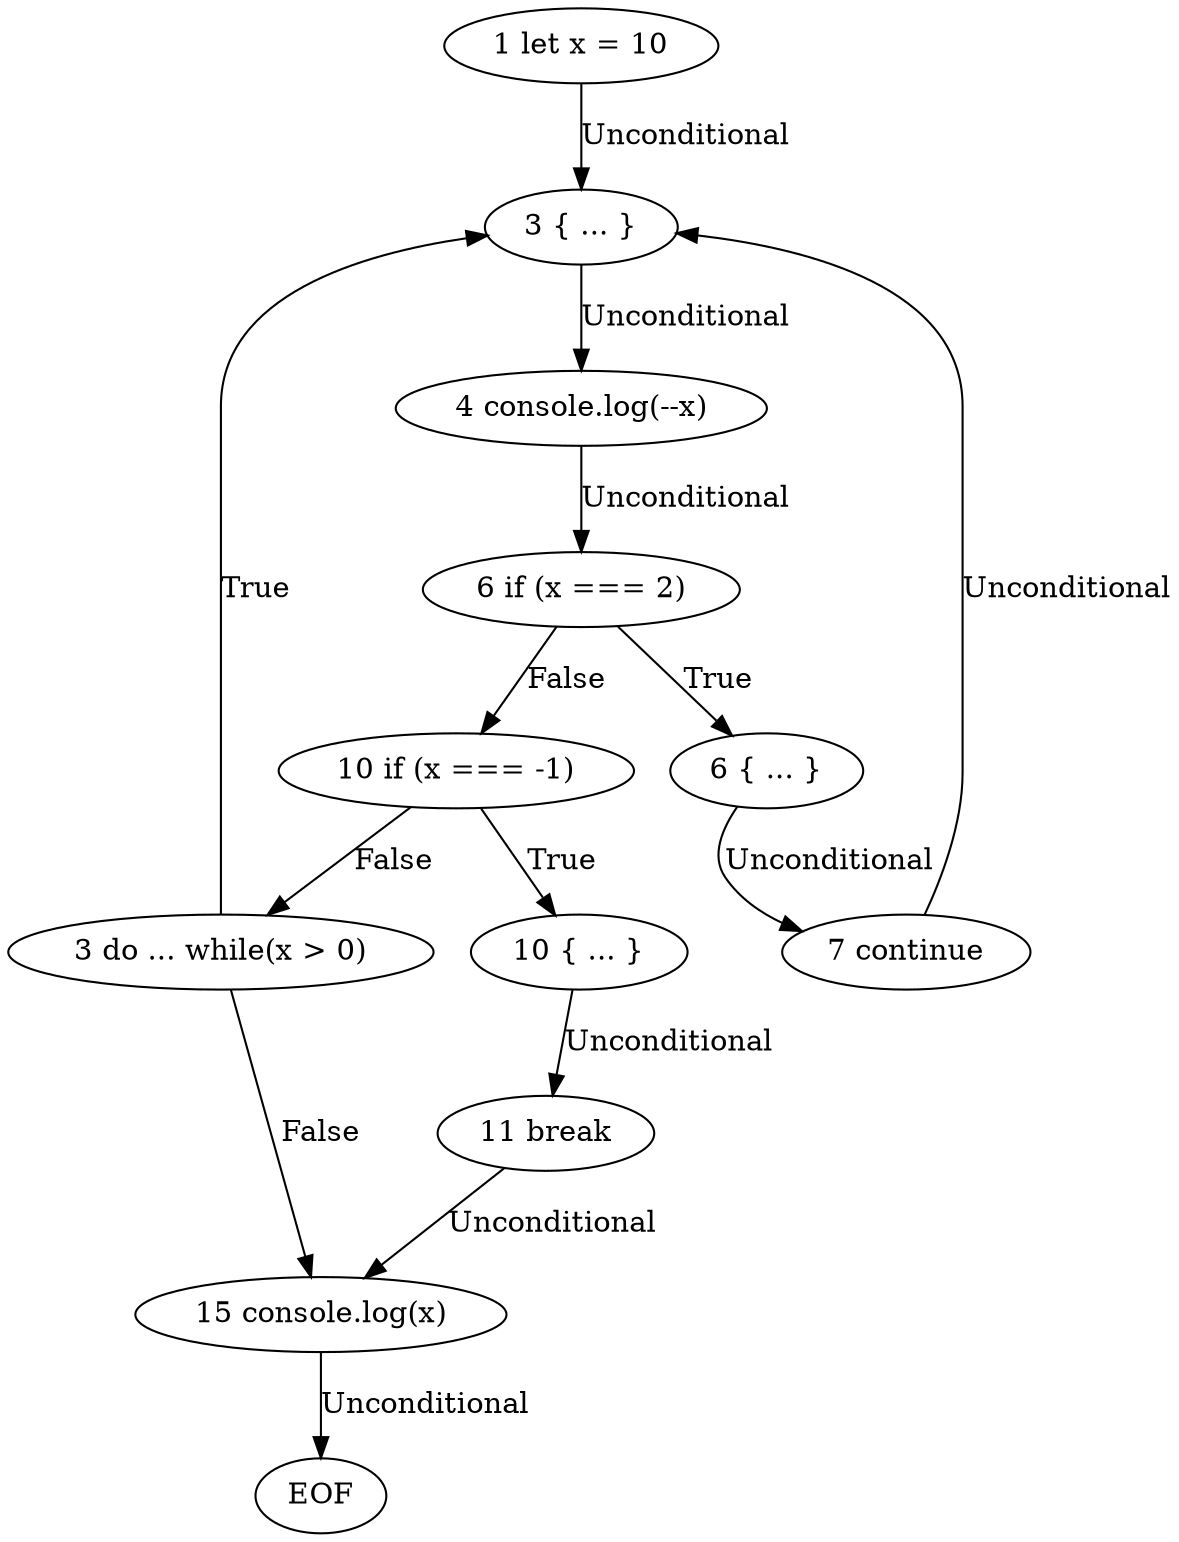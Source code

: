 digraph cfg {
  "0" [ label = "1 let x = 10" ];
  "1" [ label = "3 do ... while(x > 0)" ];
  "2" [ label = "3 { ... }" ];
  "3" [ label = "4 console.log(--x)" ];
  "4" [ label = "6 if (x === 2)" ];
  "5" [ label = "6 { ... }" ];
  "6" [ label = "7 continue" ];
  "7" [ label = "10 if (x === -1)" ];
  "8" [ label = "10 { ... }" ];
  "9" [ label = "11 break" ];
  "10" [ label = "15 console.log(x)" ];
  "11" [ label = "EOF" ];
  "0" -> "2" [ label = "Unconditional" ];
  "1" -> "2" [ label = "True" ];
  "1" -> "10" [ label = "False" ];
  "2" -> "3" [ label = "Unconditional" ];
  "3" -> "4" [ label = "Unconditional" ];
  "4" -> "5" [ label = "True" ];
  "4" -> "7" [ label = "False" ];
  "5" -> "6" [ label = "Unconditional" ];
  "6" -> "2" [ label = "Unconditional" ];
  "7" -> "8" [ label = "True" ];
  "7" -> "1" [ label = "False" ];
  "8" -> "9" [ label = "Unconditional" ];
  "9" -> "10" [ label = "Unconditional" ];
  "10" -> "11" [ label = "Unconditional" ];
}